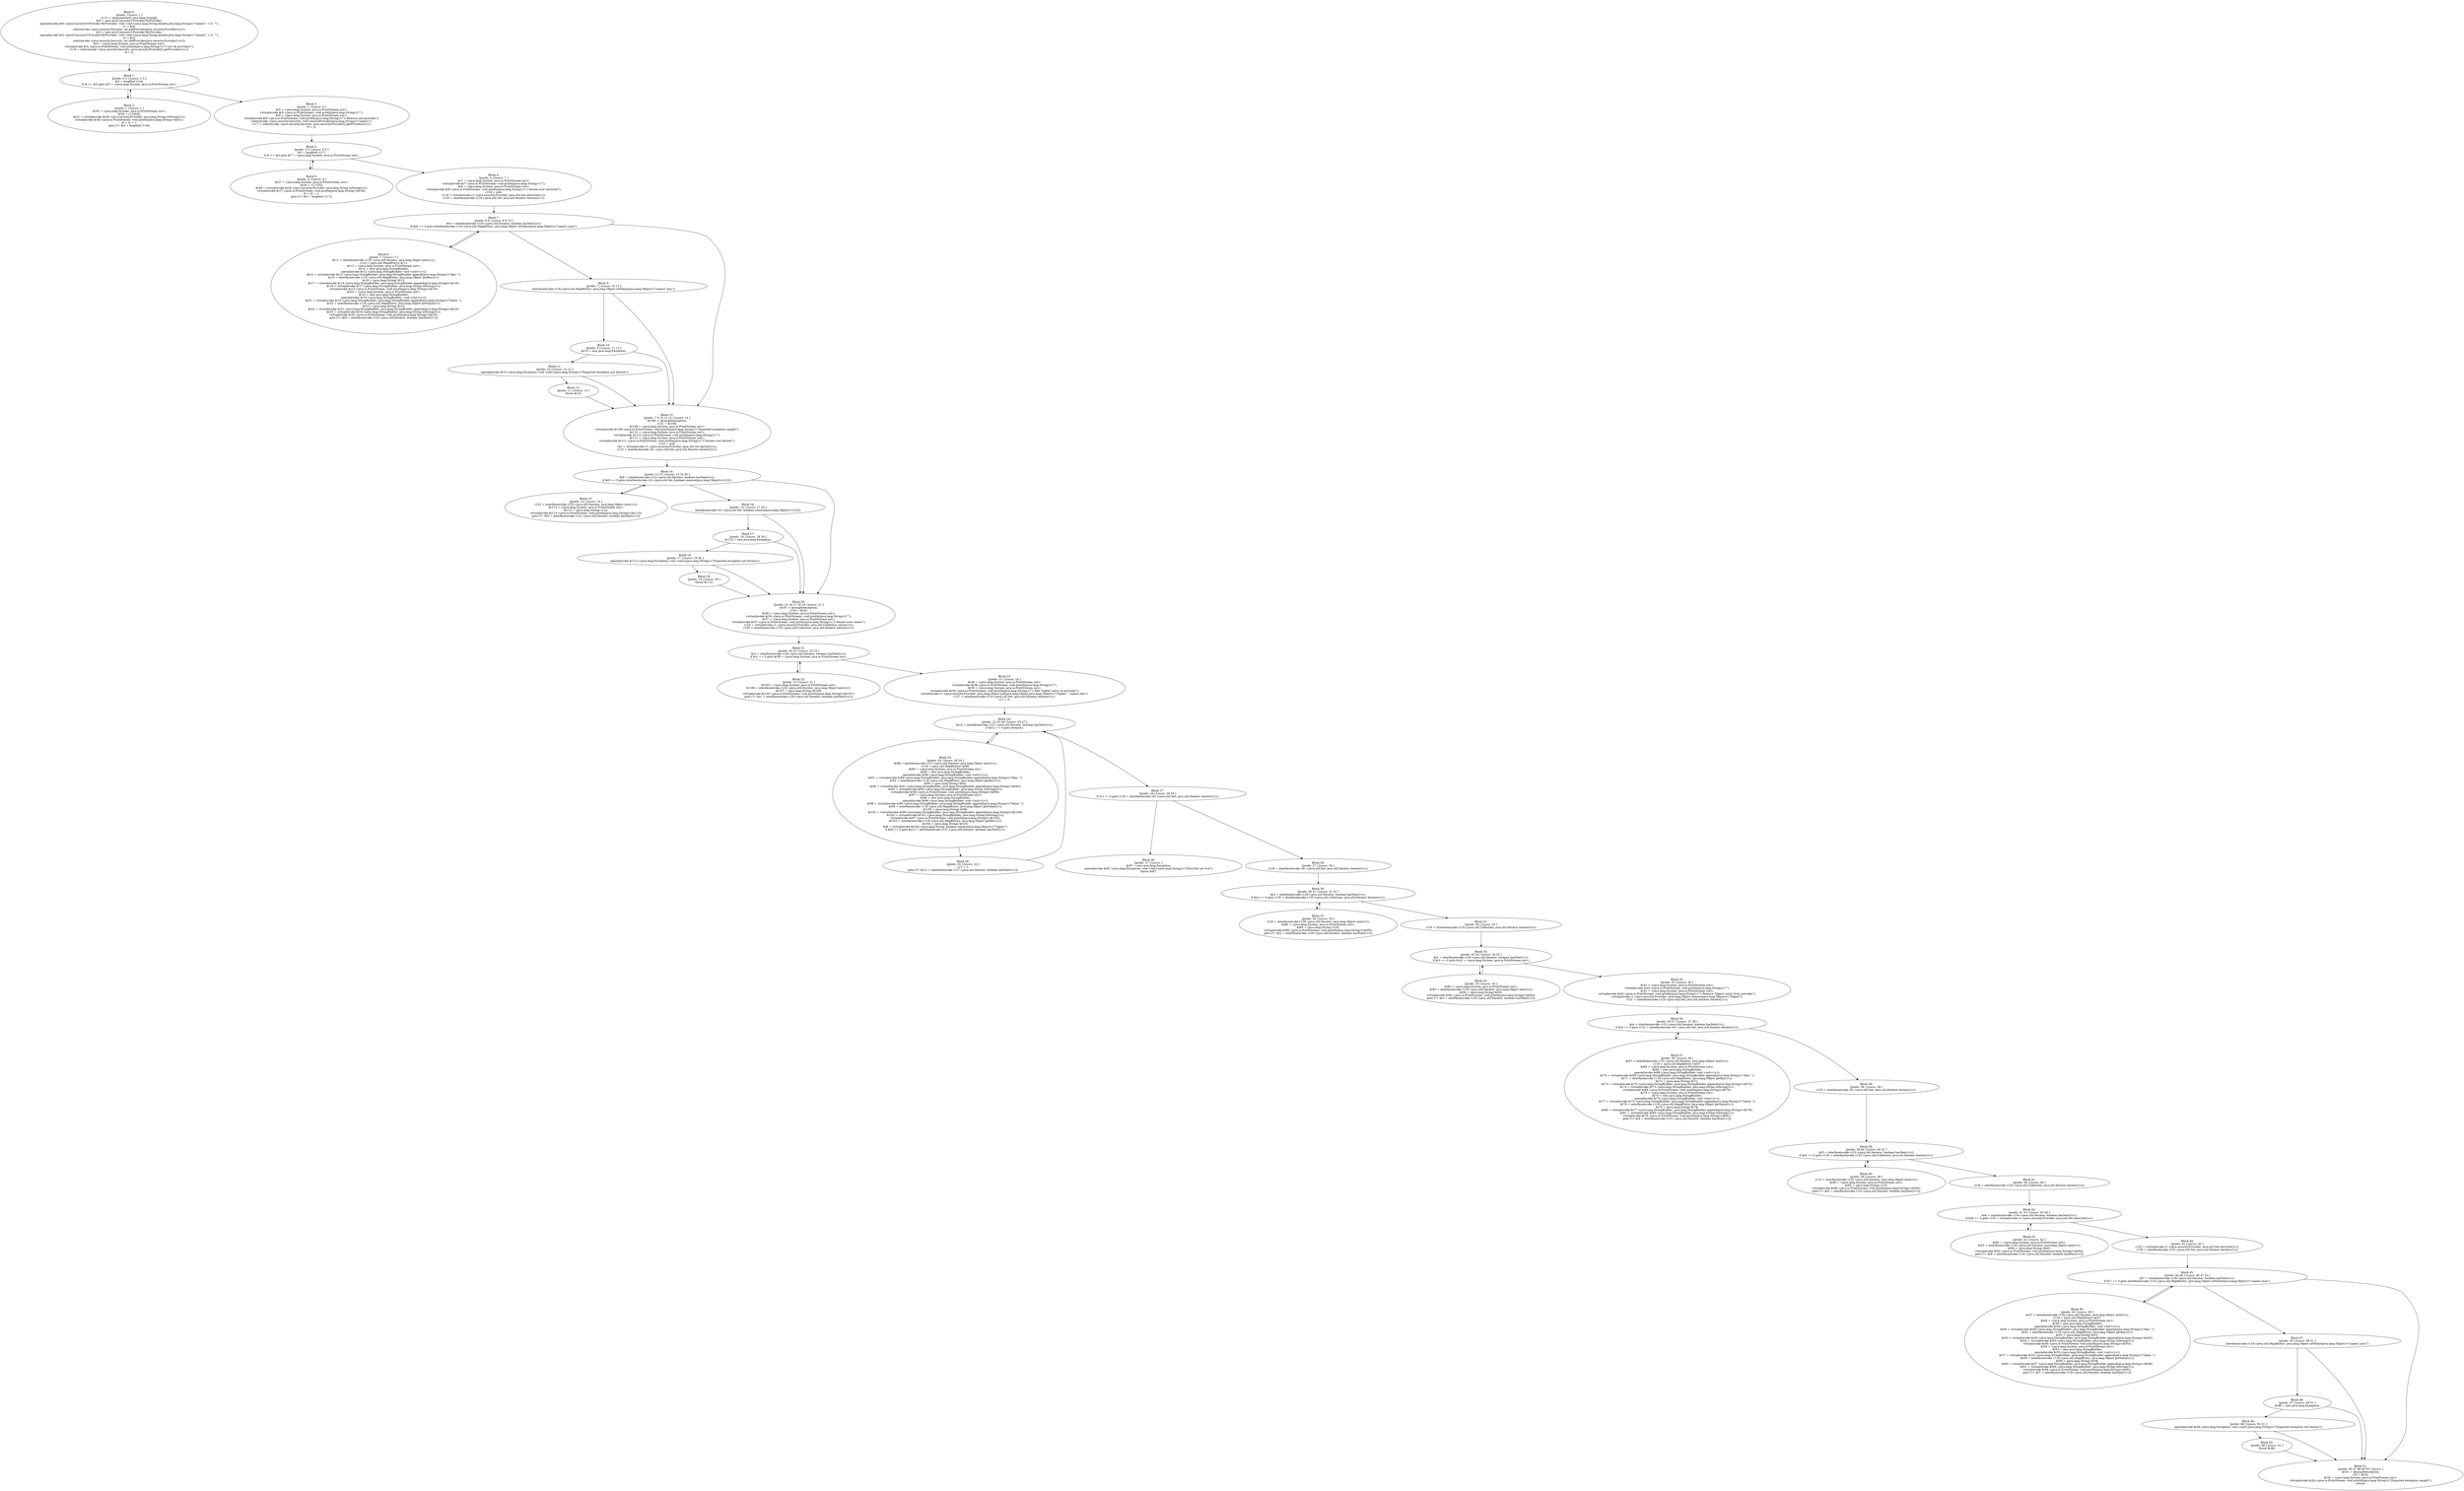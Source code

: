 digraph "unitGraph" {
    "Block 0:
[preds: ] [succs: 1 ]
r115 := @parameter0: java.lang.String[];
$r0 = new javaT.securityT.Provider.MyProvider;
specialinvoke $r0.<javaT.securityT.Provider.MyProvider: void <init>(java.lang.String,double,java.lang.String)>(\"name1\", 1.0, \"\");
r1 = $r0;
staticinvoke <java.security.Security: int addProvider(java.security.Provider)>(r1);
$r2 = new javaT.securityT.Provider.MyProvider;
specialinvoke $r2.<javaT.securityT.Provider.MyProvider: void <init>(java.lang.String,double,java.lang.String)>(\"name2\", 1.0, \"\");
r3 = $r2;
staticinvoke <java.security.Security: int addProvider(java.security.Provider)>(r3);
$r4 = <java.lang.System: java.io.PrintStream out>;
virtualinvoke $r4.<java.io.PrintStream: void println(java.lang.String)>(\"// List all providers\");
r116 = staticinvoke <java.security.Security: java.security.Provider[] getProviders()>();
i4 = 0;
"
    "Block 1:
[preds: 0 2 ] [succs: 2 3 ]
$i2 = lengthof r116;
if i4 >= $i2 goto $r5 = <java.lang.System: java.io.PrintStream out>;
"
    "Block 2:
[preds: 1 ] [succs: 1 ]
$r30 = <java.lang.System: java.io.PrintStream out>;
$r29 = r116[i4];
$r31 = virtualinvoke $r29.<java.security.Provider: java.lang.String toString()>();
virtualinvoke $r30.<java.io.PrintStream: void println(java.lang.String)>($r31);
i4 = i4 + 1;
goto [?= $i2 = lengthof r116];
"
    "Block 3:
[preds: 1 ] [succs: 4 ]
$r5 = <java.lang.System: java.io.PrintStream out>;
virtualinvoke $r5.<java.io.PrintStream: void println(java.lang.String)>(\"\");
$r6 = <java.lang.System: java.io.PrintStream out>;
virtualinvoke $r6.<java.io.PrintStream: void println(java.lang.String)>(\"// Remove one provider\");
staticinvoke <java.security.Security: void removeProvider(java.lang.String)>(\"name1\");
r117 = staticinvoke <java.security.Security: java.security.Provider[] getProviders()>();
i5 = 0;
"
    "Block 4:
[preds: 3 5 ] [succs: 5 6 ]
$i3 = lengthof r117;
if i5 >= $i3 goto $r7 = <java.lang.System: java.io.PrintStream out>;
"
    "Block 5:
[preds: 4 ] [succs: 4 ]
$r27 = <java.lang.System: java.io.PrintStream out>;
$r26 = r117[i5];
$r28 = virtualinvoke $r26.<java.security.Provider: java.lang.String toString()>();
virtualinvoke $r27.<java.io.PrintStream: void println(java.lang.String)>($r28);
i5 = i5 + 1;
goto [?= $i3 = lengthof r117];
"
    "Block 6:
[preds: 4 ] [succs: 7 ]
$r7 = <java.lang.System: java.io.PrintStream out>;
virtualinvoke $r7.<java.io.PrintStream: void println(java.lang.String)>(\"\");
$r8 = <java.lang.System: java.io.PrintStream out>;
virtualinvoke $r8.<java.io.PrintStream: void println(java.lang.String)>(\"// Iterate over entrySet\");
r118 = null;
r119 = virtualinvoke r1.<java.security.Provider: java.util.Set entrySet()>();
r120 = interfaceinvoke r119.<java.util.Set: java.util.Iterator iterator()>();
"
    "Block 7:
[preds: 6 8 ] [succs: 8 9 13 ]
$z0 = interfaceinvoke r120.<java.util.Iterator: boolean hasNext()>();
if $z0 == 0 goto interfaceinvoke r118.<java.util.Map$Entry: java.lang.Object setValue(java.lang.Object)>(\"name1.mac\");
"
    "Block 8:
[preds: 7 ] [succs: 7 ]
$r11 = interfaceinvoke r120.<java.util.Iterator: java.lang.Object next()>();
r118 = (java.util.Map$Entry) $r11;
$r13 = <java.lang.System: java.io.PrintStream out>;
$r12 = new java.lang.StringBuilder;
specialinvoke $r12.<java.lang.StringBuilder: void <init>()>();
$r14 = virtualinvoke $r12.<java.lang.StringBuilder: java.lang.StringBuilder append(java.lang.String)>(\"Key: \");
$r15 = interfaceinvoke r118.<java.util.Map$Entry: java.lang.Object getKey()>();
$r16 = (java.lang.String) $r15;
$r17 = virtualinvoke $r14.<java.lang.StringBuilder: java.lang.StringBuilder append(java.lang.String)>($r16);
$r18 = virtualinvoke $r17.<java.lang.StringBuilder: java.lang.String toString()>();
virtualinvoke $r13.<java.io.PrintStream: void println(java.lang.String)>($r18);
$r20 = <java.lang.System: java.io.PrintStream out>;
$r19 = new java.lang.StringBuilder;
specialinvoke $r19.<java.lang.StringBuilder: void <init>()>();
$r21 = virtualinvoke $r19.<java.lang.StringBuilder: java.lang.StringBuilder append(java.lang.String)>(\"Value: \");
$r22 = interfaceinvoke r118.<java.util.Map$Entry: java.lang.Object getValue()>();
$r23 = (java.lang.String) $r22;
$r24 = virtualinvoke $r21.<java.lang.StringBuilder: java.lang.StringBuilder append(java.lang.String)>($r23);
$r25 = virtualinvoke $r24.<java.lang.StringBuilder: java.lang.String toString()>();
virtualinvoke $r20.<java.io.PrintStream: void println(java.lang.String)>($r25);
goto [?= $z0 = interfaceinvoke r120.<java.util.Iterator: boolean hasNext()>()];
"
    "Block 9:
[preds: 7 ] [succs: 10 13 ]
interfaceinvoke r118.<java.util.Map$Entry: java.lang.Object setValue(java.lang.Object)>(\"name1.mac\");
"
    "Block 10:
[preds: 9 ] [succs: 11 13 ]
$r10 = new java.lang.Exception;
"
    "Block 11:
[preds: 10 ] [succs: 12 13 ]
specialinvoke $r10.<java.lang.Exception: void <init>(java.lang.String)>(\"Expected exception not thrown\");
"
    "Block 12:
[preds: 11 ] [succs: 13 ]
throw $r10;
"
    "Block 13:
[preds: 7 9 10 11 12 ] [succs: 14 ]
$r108 := @caughtexception;
r121 = $r108;
$r109 = <java.lang.System: java.io.PrintStream out>;
virtualinvoke $r109.<java.io.PrintStream: void println(java.lang.String)>(\"Expected exception caught\");
$r110 = <java.lang.System: java.io.PrintStream out>;
virtualinvoke $r110.<java.io.PrintStream: void println(java.lang.String)>(\"\");
$r111 = <java.lang.System: java.io.PrintStream out>;
virtualinvoke $r111.<java.io.PrintStream: void println(java.lang.String)>(\"// Iterate over keySet\");
r122 = null;
r41 = virtualinvoke r1.<java.security.Provider: java.util.Set keySet()>();
r123 = interfaceinvoke r41.<java.util.Set: java.util.Iterator iterator()>();
"
    "Block 14:
[preds: 13 15 ] [succs: 15 16 20 ]
$z9 = interfaceinvoke r123.<java.util.Iterator: boolean hasNext()>();
if $z9 == 0 goto interfaceinvoke r41.<java.util.Set: boolean remove(java.lang.Object)>(r122);
"
    "Block 15:
[preds: 14 ] [succs: 14 ]
r122 = interfaceinvoke r123.<java.util.Iterator: java.lang.Object next()>();
$r114 = <java.lang.System: java.io.PrintStream out>;
$r113 = (java.lang.String) r122;
virtualinvoke $r114.<java.io.PrintStream: void println(java.lang.String)>($r113);
goto [?= $z9 = interfaceinvoke r123.<java.util.Iterator: boolean hasNext()>()];
"
    "Block 16:
[preds: 14 ] [succs: 17 20 ]
interfaceinvoke r41.<java.util.Set: boolean remove(java.lang.Object)>(r122);
"
    "Block 17:
[preds: 16 ] [succs: 18 20 ]
$r112 = new java.lang.Exception;
"
    "Block 18:
[preds: 17 ] [succs: 19 20 ]
specialinvoke $r112.<java.lang.Exception: void <init>(java.lang.String)>(\"Expected exception not thrown\");
"
    "Block 19:
[preds: 18 ] [succs: 20 ]
throw $r112;
"
    "Block 20:
[preds: 14 16 17 18 19 ] [succs: 21 ]
$r35 := @caughtexception;
r124 = $r35;
$r36 = <java.lang.System: java.io.PrintStream out>;
virtualinvoke $r36.<java.io.PrintStream: void println(java.lang.String)>(\"\");
$r37 = <java.lang.System: java.io.PrintStream out>;
virtualinvoke $r37.<java.io.PrintStream: void println(java.lang.String)>(\"// Iterate over values\");
r125 = virtualinvoke r1.<java.security.Provider: java.util.Collection values()>();
r126 = interfaceinvoke r125.<java.util.Collection: java.util.Iterator iterator()>();
"
    "Block 21:
[preds: 20 22 ] [succs: 22 23 ]
$z1 = interfaceinvoke r126.<java.util.Iterator: boolean hasNext()>();
if $z1 == 0 goto $r38 = <java.lang.System: java.io.PrintStream out>;
"
    "Block 22:
[preds: 21 ] [succs: 21 ]
$r105 = <java.lang.System: java.io.PrintStream out>;
$r106 = interfaceinvoke r126.<java.util.Iterator: java.lang.Object next()>();
$r107 = (java.lang.String) $r106;
virtualinvoke $r105.<java.io.PrintStream: void println(java.lang.String)>($r107);
goto [?= $z1 = interfaceinvoke r126.<java.util.Iterator: boolean hasNext()>()];
"
    "Block 23:
[preds: 21 ] [succs: 24 ]
$r38 = <java.lang.System: java.io.PrintStream out>;
virtualinvoke $r38.<java.io.PrintStream: void println(java.lang.String)>(\"\");
$r39 = <java.lang.System: java.io.PrintStream out>;
virtualinvoke $r39.<java.io.PrintStream: void println(java.lang.String)>(\"// Add \'Cipher\' entry to provider\");
virtualinvoke r1.<java.security.Provider: java.lang.Object put(java.lang.Object,java.lang.Object)>(\"Cipher\", \"name1.des\");
r127 = interfaceinvoke r119.<java.util.Set: java.util.Iterator iterator()>();
z11 = 0;
"
    "Block 24:
[preds: 23 25 26 ] [succs: 25 27 ]
$z12 = interfaceinvoke r127.<java.util.Iterator: boolean hasNext()>();
if $z12 == 0 goto (branch);
"
    "Block 25:
[preds: 24 ] [succs: 26 24 ]
$r88 = interfaceinvoke r127.<java.util.Iterator: java.lang.Object next()>();
r118 = (java.util.Map$Entry) $r88;
$r90 = <java.lang.System: java.io.PrintStream out>;
$r89 = new java.lang.StringBuilder;
specialinvoke $r89.<java.lang.StringBuilder: void <init>()>();
$r91 = virtualinvoke $r89.<java.lang.StringBuilder: java.lang.StringBuilder append(java.lang.String)>(\"Key: \");
$r92 = interfaceinvoke r118.<java.util.Map$Entry: java.lang.Object getKey()>();
$r93 = (java.lang.String) $r92;
$r94 = virtualinvoke $r91.<java.lang.StringBuilder: java.lang.StringBuilder append(java.lang.String)>($r93);
$r95 = virtualinvoke $r94.<java.lang.StringBuilder: java.lang.String toString()>();
virtualinvoke $r90.<java.io.PrintStream: void println(java.lang.String)>($r95);
$r97 = <java.lang.System: java.io.PrintStream out>;
$r96 = new java.lang.StringBuilder;
specialinvoke $r96.<java.lang.StringBuilder: void <init>()>();
$r98 = virtualinvoke $r96.<java.lang.StringBuilder: java.lang.StringBuilder append(java.lang.String)>(\"Value: \");
$r99 = interfaceinvoke r118.<java.util.Map$Entry: java.lang.Object getValue()>();
$r100 = (java.lang.String) $r99;
$r101 = virtualinvoke $r98.<java.lang.StringBuilder: java.lang.StringBuilder append(java.lang.String)>($r100);
$r102 = virtualinvoke $r101.<java.lang.StringBuilder: java.lang.String toString()>();
virtualinvoke $r97.<java.io.PrintStream: void println(java.lang.String)>($r102);
$r103 = interfaceinvoke r118.<java.util.Map$Entry: java.lang.Object getKey()>();
$r104 = (java.lang.String) $r103;
$z8 = virtualinvoke $r104.<java.lang.String: boolean equals(java.lang.Object)>(\"Cipher\");
if $z8 == 0 goto $z12 = interfaceinvoke r127.<java.util.Iterator: boolean hasNext()>();
"
    "Block 26:
[preds: 25 ] [succs: 24 ]
z11 = 1;
goto [?= $z12 = interfaceinvoke r127.<java.util.Iterator: boolean hasNext()>()];
"
    "Block 27:
[preds: 24 ] [succs: 28 29 ]
if z11 != 0 goto r128 = interfaceinvoke r41.<java.util.Set: java.util.Iterator iterator()>();
"
    "Block 28:
[preds: 27 ] [succs: ]
$r87 = new java.lang.Exception;
specialinvoke $r87.<java.lang.Exception: void <init>(java.lang.String)>(\"EntrySet not live\");
throw $r87;
"
    "Block 29:
[preds: 27 ] [succs: 30 ]
r128 = interfaceinvoke r41.<java.util.Set: java.util.Iterator iterator()>();
"
    "Block 30:
[preds: 29 31 ] [succs: 31 32 ]
$z2 = interfaceinvoke r128.<java.util.Iterator: boolean hasNext()>();
if $z2 == 0 goto r130 = interfaceinvoke r125.<java.util.Collection: java.util.Iterator iterator()>();
"
    "Block 31:
[preds: 30 ] [succs: 30 ]
r129 = interfaceinvoke r128.<java.util.Iterator: java.lang.Object next()>();
$r86 = <java.lang.System: java.io.PrintStream out>;
$r85 = (java.lang.String) r129;
virtualinvoke $r86.<java.io.PrintStream: void println(java.lang.String)>($r85);
goto [?= $z2 = interfaceinvoke r128.<java.util.Iterator: boolean hasNext()>()];
"
    "Block 32:
[preds: 30 ] [succs: 33 ]
r130 = interfaceinvoke r125.<java.util.Collection: java.util.Iterator iterator()>();
"
    "Block 33:
[preds: 32 34 ] [succs: 34 35 ]
$z3 = interfaceinvoke r130.<java.util.Iterator: boolean hasNext()>();
if $z3 == 0 goto $r42 = <java.lang.System: java.io.PrintStream out>;
"
    "Block 34:
[preds: 33 ] [succs: 33 ]
$r82 = <java.lang.System: java.io.PrintStream out>;
$r83 = interfaceinvoke r130.<java.util.Iterator: java.lang.Object next()>();
$r84 = (java.lang.String) $r83;
virtualinvoke $r82.<java.io.PrintStream: void println(java.lang.String)>($r84);
goto [?= $z3 = interfaceinvoke r130.<java.util.Iterator: boolean hasNext()>()];
"
    "Block 35:
[preds: 33 ] [succs: 36 ]
$r42 = <java.lang.System: java.io.PrintStream out>;
virtualinvoke $r42.<java.io.PrintStream: void println(java.lang.String)>(\"\");
$r43 = <java.lang.System: java.io.PrintStream out>;
virtualinvoke $r43.<java.io.PrintStream: void println(java.lang.String)>(\"// Remove \'Digest\' entry from provider\");
virtualinvoke r1.<java.security.Provider: java.lang.Object remove(java.lang.Object)>(\"Digest\");
r131 = interfaceinvoke r119.<java.util.Set: java.util.Iterator iterator()>();
"
    "Block 36:
[preds: 35 37 ] [succs: 37 38 ]
$z4 = interfaceinvoke r131.<java.util.Iterator: boolean hasNext()>();
if $z4 == 0 goto r132 = interfaceinvoke r41.<java.util.Set: java.util.Iterator iterator()>();
"
    "Block 37:
[preds: 36 ] [succs: 36 ]
$r67 = interfaceinvoke r131.<java.util.Iterator: java.lang.Object next()>();
r118 = (java.util.Map$Entry) $r67;
$r69 = <java.lang.System: java.io.PrintStream out>;
$r68 = new java.lang.StringBuilder;
specialinvoke $r68.<java.lang.StringBuilder: void <init>()>();
$r70 = virtualinvoke $r68.<java.lang.StringBuilder: java.lang.StringBuilder append(java.lang.String)>(\"Key: \");
$r71 = interfaceinvoke r118.<java.util.Map$Entry: java.lang.Object getKey()>();
$r72 = (java.lang.String) $r71;
$r73 = virtualinvoke $r70.<java.lang.StringBuilder: java.lang.StringBuilder append(java.lang.String)>($r72);
$r74 = virtualinvoke $r73.<java.lang.StringBuilder: java.lang.String toString()>();
virtualinvoke $r69.<java.io.PrintStream: void println(java.lang.String)>($r74);
$r76 = <java.lang.System: java.io.PrintStream out>;
$r75 = new java.lang.StringBuilder;
specialinvoke $r75.<java.lang.StringBuilder: void <init>()>();
$r77 = virtualinvoke $r75.<java.lang.StringBuilder: java.lang.StringBuilder append(java.lang.String)>(\"Value: \");
$r78 = interfaceinvoke r118.<java.util.Map$Entry: java.lang.Object getValue()>();
$r79 = (java.lang.String) $r78;
$r80 = virtualinvoke $r77.<java.lang.StringBuilder: java.lang.StringBuilder append(java.lang.String)>($r79);
$r81 = virtualinvoke $r80.<java.lang.StringBuilder: java.lang.String toString()>();
virtualinvoke $r76.<java.io.PrintStream: void println(java.lang.String)>($r81);
goto [?= $z4 = interfaceinvoke r131.<java.util.Iterator: boolean hasNext()>()];
"
    "Block 38:
[preds: 36 ] [succs: 39 ]
r132 = interfaceinvoke r41.<java.util.Set: java.util.Iterator iterator()>();
"
    "Block 39:
[preds: 38 40 ] [succs: 40 41 ]
$z5 = interfaceinvoke r132.<java.util.Iterator: boolean hasNext()>();
if $z5 == 0 goto r134 = interfaceinvoke r125.<java.util.Collection: java.util.Iterator iterator()>();
"
    "Block 40:
[preds: 39 ] [succs: 39 ]
r133 = interfaceinvoke r132.<java.util.Iterator: java.lang.Object next()>();
$r66 = <java.lang.System: java.io.PrintStream out>;
$r65 = (java.lang.String) r133;
virtualinvoke $r66.<java.io.PrintStream: void println(java.lang.String)>($r65);
goto [?= $z5 = interfaceinvoke r132.<java.util.Iterator: boolean hasNext()>()];
"
    "Block 41:
[preds: 39 ] [succs: 42 ]
r134 = interfaceinvoke r125.<java.util.Collection: java.util.Iterator iterator()>();
"
    "Block 42:
[preds: 41 43 ] [succs: 43 44 ]
$z6 = interfaceinvoke r134.<java.util.Iterator: boolean hasNext()>();
if $z6 == 0 goto r135 = virtualinvoke r1.<java.security.Provider: java.util.Set entrySet()>();
"
    "Block 43:
[preds: 42 ] [succs: 42 ]
$r62 = <java.lang.System: java.io.PrintStream out>;
$r63 = interfaceinvoke r134.<java.util.Iterator: java.lang.Object next()>();
$r64 = (java.lang.String) $r63;
virtualinvoke $r62.<java.io.PrintStream: void println(java.lang.String)>($r64);
goto [?= $z6 = interfaceinvoke r134.<java.util.Iterator: boolean hasNext()>()];
"
    "Block 44:
[preds: 42 ] [succs: 45 ]
r135 = virtualinvoke r1.<java.security.Provider: java.util.Set entrySet()>();
r136 = interfaceinvoke r135.<java.util.Set: java.util.Iterator iterator()>();
"
    "Block 45:
[preds: 44 46 ] [succs: 46 47 51 ]
$z7 = interfaceinvoke r136.<java.util.Iterator: boolean hasNext()>();
if $z7 == 0 goto interfaceinvoke r118.<java.util.Map$Entry: java.lang.Object setValue(java.lang.Object)>(\"name1.mac\");
"
    "Block 46:
[preds: 45 ] [succs: 45 ]
$r47 = interfaceinvoke r136.<java.util.Iterator: java.lang.Object next()>();
r118 = (java.util.Map$Entry) $r47;
$r49 = <java.lang.System: java.io.PrintStream out>;
$r48 = new java.lang.StringBuilder;
specialinvoke $r48.<java.lang.StringBuilder: void <init>()>();
$r50 = virtualinvoke $r48.<java.lang.StringBuilder: java.lang.StringBuilder append(java.lang.String)>(\"Key: \");
$r51 = interfaceinvoke r118.<java.util.Map$Entry: java.lang.Object getKey()>();
$r52 = (java.lang.String) $r51;
$r53 = virtualinvoke $r50.<java.lang.StringBuilder: java.lang.StringBuilder append(java.lang.String)>($r52);
$r54 = virtualinvoke $r53.<java.lang.StringBuilder: java.lang.String toString()>();
virtualinvoke $r49.<java.io.PrintStream: void println(java.lang.String)>($r54);
$r56 = <java.lang.System: java.io.PrintStream out>;
$r55 = new java.lang.StringBuilder;
specialinvoke $r55.<java.lang.StringBuilder: void <init>()>();
$r57 = virtualinvoke $r55.<java.lang.StringBuilder: java.lang.StringBuilder append(java.lang.String)>(\"Value: \");
$r58 = interfaceinvoke r118.<java.util.Map$Entry: java.lang.Object getValue()>();
$r59 = (java.lang.String) $r58;
$r60 = virtualinvoke $r57.<java.lang.StringBuilder: java.lang.StringBuilder append(java.lang.String)>($r59);
$r61 = virtualinvoke $r60.<java.lang.StringBuilder: java.lang.String toString()>();
virtualinvoke $r56.<java.io.PrintStream: void println(java.lang.String)>($r61);
goto [?= $z7 = interfaceinvoke r136.<java.util.Iterator: boolean hasNext()>()];
"
    "Block 47:
[preds: 45 ] [succs: 48 51 ]
interfaceinvoke r118.<java.util.Map$Entry: java.lang.Object setValue(java.lang.Object)>(\"name1.mac\");
"
    "Block 48:
[preds: 47 ] [succs: 49 51 ]
$r46 = new java.lang.Exception;
"
    "Block 49:
[preds: 48 ] [succs: 50 51 ]
specialinvoke $r46.<java.lang.Exception: void <init>(java.lang.String)>(\"Expected exception not thrown\");
"
    "Block 50:
[preds: 49 ] [succs: 51 ]
throw $r46;
"
    "Block 51:
[preds: 45 47 48 49 50 ] [succs: ]
$r32 := @caughtexception;
r33 = $r32;
$r34 = <java.lang.System: java.io.PrintStream out>;
virtualinvoke $r34.<java.io.PrintStream: void println(java.lang.String)>(\"Expected exception caught\");
return;
"
    "Block 0:
[preds: ] [succs: 1 ]
r115 := @parameter0: java.lang.String[];
$r0 = new javaT.securityT.Provider.MyProvider;
specialinvoke $r0.<javaT.securityT.Provider.MyProvider: void <init>(java.lang.String,double,java.lang.String)>(\"name1\", 1.0, \"\");
r1 = $r0;
staticinvoke <java.security.Security: int addProvider(java.security.Provider)>(r1);
$r2 = new javaT.securityT.Provider.MyProvider;
specialinvoke $r2.<javaT.securityT.Provider.MyProvider: void <init>(java.lang.String,double,java.lang.String)>(\"name2\", 1.0, \"\");
r3 = $r2;
staticinvoke <java.security.Security: int addProvider(java.security.Provider)>(r3);
$r4 = <java.lang.System: java.io.PrintStream out>;
virtualinvoke $r4.<java.io.PrintStream: void println(java.lang.String)>(\"// List all providers\");
r116 = staticinvoke <java.security.Security: java.security.Provider[] getProviders()>();
i4 = 0;
"->"Block 1:
[preds: 0 2 ] [succs: 2 3 ]
$i2 = lengthof r116;
if i4 >= $i2 goto $r5 = <java.lang.System: java.io.PrintStream out>;
";
    "Block 1:
[preds: 0 2 ] [succs: 2 3 ]
$i2 = lengthof r116;
if i4 >= $i2 goto $r5 = <java.lang.System: java.io.PrintStream out>;
"->"Block 2:
[preds: 1 ] [succs: 1 ]
$r30 = <java.lang.System: java.io.PrintStream out>;
$r29 = r116[i4];
$r31 = virtualinvoke $r29.<java.security.Provider: java.lang.String toString()>();
virtualinvoke $r30.<java.io.PrintStream: void println(java.lang.String)>($r31);
i4 = i4 + 1;
goto [?= $i2 = lengthof r116];
";
    "Block 1:
[preds: 0 2 ] [succs: 2 3 ]
$i2 = lengthof r116;
if i4 >= $i2 goto $r5 = <java.lang.System: java.io.PrintStream out>;
"->"Block 3:
[preds: 1 ] [succs: 4 ]
$r5 = <java.lang.System: java.io.PrintStream out>;
virtualinvoke $r5.<java.io.PrintStream: void println(java.lang.String)>(\"\");
$r6 = <java.lang.System: java.io.PrintStream out>;
virtualinvoke $r6.<java.io.PrintStream: void println(java.lang.String)>(\"// Remove one provider\");
staticinvoke <java.security.Security: void removeProvider(java.lang.String)>(\"name1\");
r117 = staticinvoke <java.security.Security: java.security.Provider[] getProviders()>();
i5 = 0;
";
    "Block 2:
[preds: 1 ] [succs: 1 ]
$r30 = <java.lang.System: java.io.PrintStream out>;
$r29 = r116[i4];
$r31 = virtualinvoke $r29.<java.security.Provider: java.lang.String toString()>();
virtualinvoke $r30.<java.io.PrintStream: void println(java.lang.String)>($r31);
i4 = i4 + 1;
goto [?= $i2 = lengthof r116];
"->"Block 1:
[preds: 0 2 ] [succs: 2 3 ]
$i2 = lengthof r116;
if i4 >= $i2 goto $r5 = <java.lang.System: java.io.PrintStream out>;
";
    "Block 3:
[preds: 1 ] [succs: 4 ]
$r5 = <java.lang.System: java.io.PrintStream out>;
virtualinvoke $r5.<java.io.PrintStream: void println(java.lang.String)>(\"\");
$r6 = <java.lang.System: java.io.PrintStream out>;
virtualinvoke $r6.<java.io.PrintStream: void println(java.lang.String)>(\"// Remove one provider\");
staticinvoke <java.security.Security: void removeProvider(java.lang.String)>(\"name1\");
r117 = staticinvoke <java.security.Security: java.security.Provider[] getProviders()>();
i5 = 0;
"->"Block 4:
[preds: 3 5 ] [succs: 5 6 ]
$i3 = lengthof r117;
if i5 >= $i3 goto $r7 = <java.lang.System: java.io.PrintStream out>;
";
    "Block 4:
[preds: 3 5 ] [succs: 5 6 ]
$i3 = lengthof r117;
if i5 >= $i3 goto $r7 = <java.lang.System: java.io.PrintStream out>;
"->"Block 5:
[preds: 4 ] [succs: 4 ]
$r27 = <java.lang.System: java.io.PrintStream out>;
$r26 = r117[i5];
$r28 = virtualinvoke $r26.<java.security.Provider: java.lang.String toString()>();
virtualinvoke $r27.<java.io.PrintStream: void println(java.lang.String)>($r28);
i5 = i5 + 1;
goto [?= $i3 = lengthof r117];
";
    "Block 4:
[preds: 3 5 ] [succs: 5 6 ]
$i3 = lengthof r117;
if i5 >= $i3 goto $r7 = <java.lang.System: java.io.PrintStream out>;
"->"Block 6:
[preds: 4 ] [succs: 7 ]
$r7 = <java.lang.System: java.io.PrintStream out>;
virtualinvoke $r7.<java.io.PrintStream: void println(java.lang.String)>(\"\");
$r8 = <java.lang.System: java.io.PrintStream out>;
virtualinvoke $r8.<java.io.PrintStream: void println(java.lang.String)>(\"// Iterate over entrySet\");
r118 = null;
r119 = virtualinvoke r1.<java.security.Provider: java.util.Set entrySet()>();
r120 = interfaceinvoke r119.<java.util.Set: java.util.Iterator iterator()>();
";
    "Block 5:
[preds: 4 ] [succs: 4 ]
$r27 = <java.lang.System: java.io.PrintStream out>;
$r26 = r117[i5];
$r28 = virtualinvoke $r26.<java.security.Provider: java.lang.String toString()>();
virtualinvoke $r27.<java.io.PrintStream: void println(java.lang.String)>($r28);
i5 = i5 + 1;
goto [?= $i3 = lengthof r117];
"->"Block 4:
[preds: 3 5 ] [succs: 5 6 ]
$i3 = lengthof r117;
if i5 >= $i3 goto $r7 = <java.lang.System: java.io.PrintStream out>;
";
    "Block 6:
[preds: 4 ] [succs: 7 ]
$r7 = <java.lang.System: java.io.PrintStream out>;
virtualinvoke $r7.<java.io.PrintStream: void println(java.lang.String)>(\"\");
$r8 = <java.lang.System: java.io.PrintStream out>;
virtualinvoke $r8.<java.io.PrintStream: void println(java.lang.String)>(\"// Iterate over entrySet\");
r118 = null;
r119 = virtualinvoke r1.<java.security.Provider: java.util.Set entrySet()>();
r120 = interfaceinvoke r119.<java.util.Set: java.util.Iterator iterator()>();
"->"Block 7:
[preds: 6 8 ] [succs: 8 9 13 ]
$z0 = interfaceinvoke r120.<java.util.Iterator: boolean hasNext()>();
if $z0 == 0 goto interfaceinvoke r118.<java.util.Map$Entry: java.lang.Object setValue(java.lang.Object)>(\"name1.mac\");
";
    "Block 7:
[preds: 6 8 ] [succs: 8 9 13 ]
$z0 = interfaceinvoke r120.<java.util.Iterator: boolean hasNext()>();
if $z0 == 0 goto interfaceinvoke r118.<java.util.Map$Entry: java.lang.Object setValue(java.lang.Object)>(\"name1.mac\");
"->"Block 8:
[preds: 7 ] [succs: 7 ]
$r11 = interfaceinvoke r120.<java.util.Iterator: java.lang.Object next()>();
r118 = (java.util.Map$Entry) $r11;
$r13 = <java.lang.System: java.io.PrintStream out>;
$r12 = new java.lang.StringBuilder;
specialinvoke $r12.<java.lang.StringBuilder: void <init>()>();
$r14 = virtualinvoke $r12.<java.lang.StringBuilder: java.lang.StringBuilder append(java.lang.String)>(\"Key: \");
$r15 = interfaceinvoke r118.<java.util.Map$Entry: java.lang.Object getKey()>();
$r16 = (java.lang.String) $r15;
$r17 = virtualinvoke $r14.<java.lang.StringBuilder: java.lang.StringBuilder append(java.lang.String)>($r16);
$r18 = virtualinvoke $r17.<java.lang.StringBuilder: java.lang.String toString()>();
virtualinvoke $r13.<java.io.PrintStream: void println(java.lang.String)>($r18);
$r20 = <java.lang.System: java.io.PrintStream out>;
$r19 = new java.lang.StringBuilder;
specialinvoke $r19.<java.lang.StringBuilder: void <init>()>();
$r21 = virtualinvoke $r19.<java.lang.StringBuilder: java.lang.StringBuilder append(java.lang.String)>(\"Value: \");
$r22 = interfaceinvoke r118.<java.util.Map$Entry: java.lang.Object getValue()>();
$r23 = (java.lang.String) $r22;
$r24 = virtualinvoke $r21.<java.lang.StringBuilder: java.lang.StringBuilder append(java.lang.String)>($r23);
$r25 = virtualinvoke $r24.<java.lang.StringBuilder: java.lang.String toString()>();
virtualinvoke $r20.<java.io.PrintStream: void println(java.lang.String)>($r25);
goto [?= $z0 = interfaceinvoke r120.<java.util.Iterator: boolean hasNext()>()];
";
    "Block 7:
[preds: 6 8 ] [succs: 8 9 13 ]
$z0 = interfaceinvoke r120.<java.util.Iterator: boolean hasNext()>();
if $z0 == 0 goto interfaceinvoke r118.<java.util.Map$Entry: java.lang.Object setValue(java.lang.Object)>(\"name1.mac\");
"->"Block 9:
[preds: 7 ] [succs: 10 13 ]
interfaceinvoke r118.<java.util.Map$Entry: java.lang.Object setValue(java.lang.Object)>(\"name1.mac\");
";
    "Block 7:
[preds: 6 8 ] [succs: 8 9 13 ]
$z0 = interfaceinvoke r120.<java.util.Iterator: boolean hasNext()>();
if $z0 == 0 goto interfaceinvoke r118.<java.util.Map$Entry: java.lang.Object setValue(java.lang.Object)>(\"name1.mac\");
"->"Block 13:
[preds: 7 9 10 11 12 ] [succs: 14 ]
$r108 := @caughtexception;
r121 = $r108;
$r109 = <java.lang.System: java.io.PrintStream out>;
virtualinvoke $r109.<java.io.PrintStream: void println(java.lang.String)>(\"Expected exception caught\");
$r110 = <java.lang.System: java.io.PrintStream out>;
virtualinvoke $r110.<java.io.PrintStream: void println(java.lang.String)>(\"\");
$r111 = <java.lang.System: java.io.PrintStream out>;
virtualinvoke $r111.<java.io.PrintStream: void println(java.lang.String)>(\"// Iterate over keySet\");
r122 = null;
r41 = virtualinvoke r1.<java.security.Provider: java.util.Set keySet()>();
r123 = interfaceinvoke r41.<java.util.Set: java.util.Iterator iterator()>();
";
    "Block 8:
[preds: 7 ] [succs: 7 ]
$r11 = interfaceinvoke r120.<java.util.Iterator: java.lang.Object next()>();
r118 = (java.util.Map$Entry) $r11;
$r13 = <java.lang.System: java.io.PrintStream out>;
$r12 = new java.lang.StringBuilder;
specialinvoke $r12.<java.lang.StringBuilder: void <init>()>();
$r14 = virtualinvoke $r12.<java.lang.StringBuilder: java.lang.StringBuilder append(java.lang.String)>(\"Key: \");
$r15 = interfaceinvoke r118.<java.util.Map$Entry: java.lang.Object getKey()>();
$r16 = (java.lang.String) $r15;
$r17 = virtualinvoke $r14.<java.lang.StringBuilder: java.lang.StringBuilder append(java.lang.String)>($r16);
$r18 = virtualinvoke $r17.<java.lang.StringBuilder: java.lang.String toString()>();
virtualinvoke $r13.<java.io.PrintStream: void println(java.lang.String)>($r18);
$r20 = <java.lang.System: java.io.PrintStream out>;
$r19 = new java.lang.StringBuilder;
specialinvoke $r19.<java.lang.StringBuilder: void <init>()>();
$r21 = virtualinvoke $r19.<java.lang.StringBuilder: java.lang.StringBuilder append(java.lang.String)>(\"Value: \");
$r22 = interfaceinvoke r118.<java.util.Map$Entry: java.lang.Object getValue()>();
$r23 = (java.lang.String) $r22;
$r24 = virtualinvoke $r21.<java.lang.StringBuilder: java.lang.StringBuilder append(java.lang.String)>($r23);
$r25 = virtualinvoke $r24.<java.lang.StringBuilder: java.lang.String toString()>();
virtualinvoke $r20.<java.io.PrintStream: void println(java.lang.String)>($r25);
goto [?= $z0 = interfaceinvoke r120.<java.util.Iterator: boolean hasNext()>()];
"->"Block 7:
[preds: 6 8 ] [succs: 8 9 13 ]
$z0 = interfaceinvoke r120.<java.util.Iterator: boolean hasNext()>();
if $z0 == 0 goto interfaceinvoke r118.<java.util.Map$Entry: java.lang.Object setValue(java.lang.Object)>(\"name1.mac\");
";
    "Block 9:
[preds: 7 ] [succs: 10 13 ]
interfaceinvoke r118.<java.util.Map$Entry: java.lang.Object setValue(java.lang.Object)>(\"name1.mac\");
"->"Block 10:
[preds: 9 ] [succs: 11 13 ]
$r10 = new java.lang.Exception;
";
    "Block 9:
[preds: 7 ] [succs: 10 13 ]
interfaceinvoke r118.<java.util.Map$Entry: java.lang.Object setValue(java.lang.Object)>(\"name1.mac\");
"->"Block 13:
[preds: 7 9 10 11 12 ] [succs: 14 ]
$r108 := @caughtexception;
r121 = $r108;
$r109 = <java.lang.System: java.io.PrintStream out>;
virtualinvoke $r109.<java.io.PrintStream: void println(java.lang.String)>(\"Expected exception caught\");
$r110 = <java.lang.System: java.io.PrintStream out>;
virtualinvoke $r110.<java.io.PrintStream: void println(java.lang.String)>(\"\");
$r111 = <java.lang.System: java.io.PrintStream out>;
virtualinvoke $r111.<java.io.PrintStream: void println(java.lang.String)>(\"// Iterate over keySet\");
r122 = null;
r41 = virtualinvoke r1.<java.security.Provider: java.util.Set keySet()>();
r123 = interfaceinvoke r41.<java.util.Set: java.util.Iterator iterator()>();
";
    "Block 10:
[preds: 9 ] [succs: 11 13 ]
$r10 = new java.lang.Exception;
"->"Block 11:
[preds: 10 ] [succs: 12 13 ]
specialinvoke $r10.<java.lang.Exception: void <init>(java.lang.String)>(\"Expected exception not thrown\");
";
    "Block 10:
[preds: 9 ] [succs: 11 13 ]
$r10 = new java.lang.Exception;
"->"Block 13:
[preds: 7 9 10 11 12 ] [succs: 14 ]
$r108 := @caughtexception;
r121 = $r108;
$r109 = <java.lang.System: java.io.PrintStream out>;
virtualinvoke $r109.<java.io.PrintStream: void println(java.lang.String)>(\"Expected exception caught\");
$r110 = <java.lang.System: java.io.PrintStream out>;
virtualinvoke $r110.<java.io.PrintStream: void println(java.lang.String)>(\"\");
$r111 = <java.lang.System: java.io.PrintStream out>;
virtualinvoke $r111.<java.io.PrintStream: void println(java.lang.String)>(\"// Iterate over keySet\");
r122 = null;
r41 = virtualinvoke r1.<java.security.Provider: java.util.Set keySet()>();
r123 = interfaceinvoke r41.<java.util.Set: java.util.Iterator iterator()>();
";
    "Block 11:
[preds: 10 ] [succs: 12 13 ]
specialinvoke $r10.<java.lang.Exception: void <init>(java.lang.String)>(\"Expected exception not thrown\");
"->"Block 12:
[preds: 11 ] [succs: 13 ]
throw $r10;
";
    "Block 11:
[preds: 10 ] [succs: 12 13 ]
specialinvoke $r10.<java.lang.Exception: void <init>(java.lang.String)>(\"Expected exception not thrown\");
"->"Block 13:
[preds: 7 9 10 11 12 ] [succs: 14 ]
$r108 := @caughtexception;
r121 = $r108;
$r109 = <java.lang.System: java.io.PrintStream out>;
virtualinvoke $r109.<java.io.PrintStream: void println(java.lang.String)>(\"Expected exception caught\");
$r110 = <java.lang.System: java.io.PrintStream out>;
virtualinvoke $r110.<java.io.PrintStream: void println(java.lang.String)>(\"\");
$r111 = <java.lang.System: java.io.PrintStream out>;
virtualinvoke $r111.<java.io.PrintStream: void println(java.lang.String)>(\"// Iterate over keySet\");
r122 = null;
r41 = virtualinvoke r1.<java.security.Provider: java.util.Set keySet()>();
r123 = interfaceinvoke r41.<java.util.Set: java.util.Iterator iterator()>();
";
    "Block 12:
[preds: 11 ] [succs: 13 ]
throw $r10;
"->"Block 13:
[preds: 7 9 10 11 12 ] [succs: 14 ]
$r108 := @caughtexception;
r121 = $r108;
$r109 = <java.lang.System: java.io.PrintStream out>;
virtualinvoke $r109.<java.io.PrintStream: void println(java.lang.String)>(\"Expected exception caught\");
$r110 = <java.lang.System: java.io.PrintStream out>;
virtualinvoke $r110.<java.io.PrintStream: void println(java.lang.String)>(\"\");
$r111 = <java.lang.System: java.io.PrintStream out>;
virtualinvoke $r111.<java.io.PrintStream: void println(java.lang.String)>(\"// Iterate over keySet\");
r122 = null;
r41 = virtualinvoke r1.<java.security.Provider: java.util.Set keySet()>();
r123 = interfaceinvoke r41.<java.util.Set: java.util.Iterator iterator()>();
";
    "Block 13:
[preds: 7 9 10 11 12 ] [succs: 14 ]
$r108 := @caughtexception;
r121 = $r108;
$r109 = <java.lang.System: java.io.PrintStream out>;
virtualinvoke $r109.<java.io.PrintStream: void println(java.lang.String)>(\"Expected exception caught\");
$r110 = <java.lang.System: java.io.PrintStream out>;
virtualinvoke $r110.<java.io.PrintStream: void println(java.lang.String)>(\"\");
$r111 = <java.lang.System: java.io.PrintStream out>;
virtualinvoke $r111.<java.io.PrintStream: void println(java.lang.String)>(\"// Iterate over keySet\");
r122 = null;
r41 = virtualinvoke r1.<java.security.Provider: java.util.Set keySet()>();
r123 = interfaceinvoke r41.<java.util.Set: java.util.Iterator iterator()>();
"->"Block 14:
[preds: 13 15 ] [succs: 15 16 20 ]
$z9 = interfaceinvoke r123.<java.util.Iterator: boolean hasNext()>();
if $z9 == 0 goto interfaceinvoke r41.<java.util.Set: boolean remove(java.lang.Object)>(r122);
";
    "Block 14:
[preds: 13 15 ] [succs: 15 16 20 ]
$z9 = interfaceinvoke r123.<java.util.Iterator: boolean hasNext()>();
if $z9 == 0 goto interfaceinvoke r41.<java.util.Set: boolean remove(java.lang.Object)>(r122);
"->"Block 15:
[preds: 14 ] [succs: 14 ]
r122 = interfaceinvoke r123.<java.util.Iterator: java.lang.Object next()>();
$r114 = <java.lang.System: java.io.PrintStream out>;
$r113 = (java.lang.String) r122;
virtualinvoke $r114.<java.io.PrintStream: void println(java.lang.String)>($r113);
goto [?= $z9 = interfaceinvoke r123.<java.util.Iterator: boolean hasNext()>()];
";
    "Block 14:
[preds: 13 15 ] [succs: 15 16 20 ]
$z9 = interfaceinvoke r123.<java.util.Iterator: boolean hasNext()>();
if $z9 == 0 goto interfaceinvoke r41.<java.util.Set: boolean remove(java.lang.Object)>(r122);
"->"Block 16:
[preds: 14 ] [succs: 17 20 ]
interfaceinvoke r41.<java.util.Set: boolean remove(java.lang.Object)>(r122);
";
    "Block 14:
[preds: 13 15 ] [succs: 15 16 20 ]
$z9 = interfaceinvoke r123.<java.util.Iterator: boolean hasNext()>();
if $z9 == 0 goto interfaceinvoke r41.<java.util.Set: boolean remove(java.lang.Object)>(r122);
"->"Block 20:
[preds: 14 16 17 18 19 ] [succs: 21 ]
$r35 := @caughtexception;
r124 = $r35;
$r36 = <java.lang.System: java.io.PrintStream out>;
virtualinvoke $r36.<java.io.PrintStream: void println(java.lang.String)>(\"\");
$r37 = <java.lang.System: java.io.PrintStream out>;
virtualinvoke $r37.<java.io.PrintStream: void println(java.lang.String)>(\"// Iterate over values\");
r125 = virtualinvoke r1.<java.security.Provider: java.util.Collection values()>();
r126 = interfaceinvoke r125.<java.util.Collection: java.util.Iterator iterator()>();
";
    "Block 15:
[preds: 14 ] [succs: 14 ]
r122 = interfaceinvoke r123.<java.util.Iterator: java.lang.Object next()>();
$r114 = <java.lang.System: java.io.PrintStream out>;
$r113 = (java.lang.String) r122;
virtualinvoke $r114.<java.io.PrintStream: void println(java.lang.String)>($r113);
goto [?= $z9 = interfaceinvoke r123.<java.util.Iterator: boolean hasNext()>()];
"->"Block 14:
[preds: 13 15 ] [succs: 15 16 20 ]
$z9 = interfaceinvoke r123.<java.util.Iterator: boolean hasNext()>();
if $z9 == 0 goto interfaceinvoke r41.<java.util.Set: boolean remove(java.lang.Object)>(r122);
";
    "Block 16:
[preds: 14 ] [succs: 17 20 ]
interfaceinvoke r41.<java.util.Set: boolean remove(java.lang.Object)>(r122);
"->"Block 17:
[preds: 16 ] [succs: 18 20 ]
$r112 = new java.lang.Exception;
";
    "Block 16:
[preds: 14 ] [succs: 17 20 ]
interfaceinvoke r41.<java.util.Set: boolean remove(java.lang.Object)>(r122);
"->"Block 20:
[preds: 14 16 17 18 19 ] [succs: 21 ]
$r35 := @caughtexception;
r124 = $r35;
$r36 = <java.lang.System: java.io.PrintStream out>;
virtualinvoke $r36.<java.io.PrintStream: void println(java.lang.String)>(\"\");
$r37 = <java.lang.System: java.io.PrintStream out>;
virtualinvoke $r37.<java.io.PrintStream: void println(java.lang.String)>(\"// Iterate over values\");
r125 = virtualinvoke r1.<java.security.Provider: java.util.Collection values()>();
r126 = interfaceinvoke r125.<java.util.Collection: java.util.Iterator iterator()>();
";
    "Block 17:
[preds: 16 ] [succs: 18 20 ]
$r112 = new java.lang.Exception;
"->"Block 18:
[preds: 17 ] [succs: 19 20 ]
specialinvoke $r112.<java.lang.Exception: void <init>(java.lang.String)>(\"Expected exception not thrown\");
";
    "Block 17:
[preds: 16 ] [succs: 18 20 ]
$r112 = new java.lang.Exception;
"->"Block 20:
[preds: 14 16 17 18 19 ] [succs: 21 ]
$r35 := @caughtexception;
r124 = $r35;
$r36 = <java.lang.System: java.io.PrintStream out>;
virtualinvoke $r36.<java.io.PrintStream: void println(java.lang.String)>(\"\");
$r37 = <java.lang.System: java.io.PrintStream out>;
virtualinvoke $r37.<java.io.PrintStream: void println(java.lang.String)>(\"// Iterate over values\");
r125 = virtualinvoke r1.<java.security.Provider: java.util.Collection values()>();
r126 = interfaceinvoke r125.<java.util.Collection: java.util.Iterator iterator()>();
";
    "Block 18:
[preds: 17 ] [succs: 19 20 ]
specialinvoke $r112.<java.lang.Exception: void <init>(java.lang.String)>(\"Expected exception not thrown\");
"->"Block 19:
[preds: 18 ] [succs: 20 ]
throw $r112;
";
    "Block 18:
[preds: 17 ] [succs: 19 20 ]
specialinvoke $r112.<java.lang.Exception: void <init>(java.lang.String)>(\"Expected exception not thrown\");
"->"Block 20:
[preds: 14 16 17 18 19 ] [succs: 21 ]
$r35 := @caughtexception;
r124 = $r35;
$r36 = <java.lang.System: java.io.PrintStream out>;
virtualinvoke $r36.<java.io.PrintStream: void println(java.lang.String)>(\"\");
$r37 = <java.lang.System: java.io.PrintStream out>;
virtualinvoke $r37.<java.io.PrintStream: void println(java.lang.String)>(\"// Iterate over values\");
r125 = virtualinvoke r1.<java.security.Provider: java.util.Collection values()>();
r126 = interfaceinvoke r125.<java.util.Collection: java.util.Iterator iterator()>();
";
    "Block 19:
[preds: 18 ] [succs: 20 ]
throw $r112;
"->"Block 20:
[preds: 14 16 17 18 19 ] [succs: 21 ]
$r35 := @caughtexception;
r124 = $r35;
$r36 = <java.lang.System: java.io.PrintStream out>;
virtualinvoke $r36.<java.io.PrintStream: void println(java.lang.String)>(\"\");
$r37 = <java.lang.System: java.io.PrintStream out>;
virtualinvoke $r37.<java.io.PrintStream: void println(java.lang.String)>(\"// Iterate over values\");
r125 = virtualinvoke r1.<java.security.Provider: java.util.Collection values()>();
r126 = interfaceinvoke r125.<java.util.Collection: java.util.Iterator iterator()>();
";
    "Block 20:
[preds: 14 16 17 18 19 ] [succs: 21 ]
$r35 := @caughtexception;
r124 = $r35;
$r36 = <java.lang.System: java.io.PrintStream out>;
virtualinvoke $r36.<java.io.PrintStream: void println(java.lang.String)>(\"\");
$r37 = <java.lang.System: java.io.PrintStream out>;
virtualinvoke $r37.<java.io.PrintStream: void println(java.lang.String)>(\"// Iterate over values\");
r125 = virtualinvoke r1.<java.security.Provider: java.util.Collection values()>();
r126 = interfaceinvoke r125.<java.util.Collection: java.util.Iterator iterator()>();
"->"Block 21:
[preds: 20 22 ] [succs: 22 23 ]
$z1 = interfaceinvoke r126.<java.util.Iterator: boolean hasNext()>();
if $z1 == 0 goto $r38 = <java.lang.System: java.io.PrintStream out>;
";
    "Block 21:
[preds: 20 22 ] [succs: 22 23 ]
$z1 = interfaceinvoke r126.<java.util.Iterator: boolean hasNext()>();
if $z1 == 0 goto $r38 = <java.lang.System: java.io.PrintStream out>;
"->"Block 22:
[preds: 21 ] [succs: 21 ]
$r105 = <java.lang.System: java.io.PrintStream out>;
$r106 = interfaceinvoke r126.<java.util.Iterator: java.lang.Object next()>();
$r107 = (java.lang.String) $r106;
virtualinvoke $r105.<java.io.PrintStream: void println(java.lang.String)>($r107);
goto [?= $z1 = interfaceinvoke r126.<java.util.Iterator: boolean hasNext()>()];
";
    "Block 21:
[preds: 20 22 ] [succs: 22 23 ]
$z1 = interfaceinvoke r126.<java.util.Iterator: boolean hasNext()>();
if $z1 == 0 goto $r38 = <java.lang.System: java.io.PrintStream out>;
"->"Block 23:
[preds: 21 ] [succs: 24 ]
$r38 = <java.lang.System: java.io.PrintStream out>;
virtualinvoke $r38.<java.io.PrintStream: void println(java.lang.String)>(\"\");
$r39 = <java.lang.System: java.io.PrintStream out>;
virtualinvoke $r39.<java.io.PrintStream: void println(java.lang.String)>(\"// Add \'Cipher\' entry to provider\");
virtualinvoke r1.<java.security.Provider: java.lang.Object put(java.lang.Object,java.lang.Object)>(\"Cipher\", \"name1.des\");
r127 = interfaceinvoke r119.<java.util.Set: java.util.Iterator iterator()>();
z11 = 0;
";
    "Block 22:
[preds: 21 ] [succs: 21 ]
$r105 = <java.lang.System: java.io.PrintStream out>;
$r106 = interfaceinvoke r126.<java.util.Iterator: java.lang.Object next()>();
$r107 = (java.lang.String) $r106;
virtualinvoke $r105.<java.io.PrintStream: void println(java.lang.String)>($r107);
goto [?= $z1 = interfaceinvoke r126.<java.util.Iterator: boolean hasNext()>()];
"->"Block 21:
[preds: 20 22 ] [succs: 22 23 ]
$z1 = interfaceinvoke r126.<java.util.Iterator: boolean hasNext()>();
if $z1 == 0 goto $r38 = <java.lang.System: java.io.PrintStream out>;
";
    "Block 23:
[preds: 21 ] [succs: 24 ]
$r38 = <java.lang.System: java.io.PrintStream out>;
virtualinvoke $r38.<java.io.PrintStream: void println(java.lang.String)>(\"\");
$r39 = <java.lang.System: java.io.PrintStream out>;
virtualinvoke $r39.<java.io.PrintStream: void println(java.lang.String)>(\"// Add \'Cipher\' entry to provider\");
virtualinvoke r1.<java.security.Provider: java.lang.Object put(java.lang.Object,java.lang.Object)>(\"Cipher\", \"name1.des\");
r127 = interfaceinvoke r119.<java.util.Set: java.util.Iterator iterator()>();
z11 = 0;
"->"Block 24:
[preds: 23 25 26 ] [succs: 25 27 ]
$z12 = interfaceinvoke r127.<java.util.Iterator: boolean hasNext()>();
if $z12 == 0 goto (branch);
";
    "Block 24:
[preds: 23 25 26 ] [succs: 25 27 ]
$z12 = interfaceinvoke r127.<java.util.Iterator: boolean hasNext()>();
if $z12 == 0 goto (branch);
"->"Block 25:
[preds: 24 ] [succs: 26 24 ]
$r88 = interfaceinvoke r127.<java.util.Iterator: java.lang.Object next()>();
r118 = (java.util.Map$Entry) $r88;
$r90 = <java.lang.System: java.io.PrintStream out>;
$r89 = new java.lang.StringBuilder;
specialinvoke $r89.<java.lang.StringBuilder: void <init>()>();
$r91 = virtualinvoke $r89.<java.lang.StringBuilder: java.lang.StringBuilder append(java.lang.String)>(\"Key: \");
$r92 = interfaceinvoke r118.<java.util.Map$Entry: java.lang.Object getKey()>();
$r93 = (java.lang.String) $r92;
$r94 = virtualinvoke $r91.<java.lang.StringBuilder: java.lang.StringBuilder append(java.lang.String)>($r93);
$r95 = virtualinvoke $r94.<java.lang.StringBuilder: java.lang.String toString()>();
virtualinvoke $r90.<java.io.PrintStream: void println(java.lang.String)>($r95);
$r97 = <java.lang.System: java.io.PrintStream out>;
$r96 = new java.lang.StringBuilder;
specialinvoke $r96.<java.lang.StringBuilder: void <init>()>();
$r98 = virtualinvoke $r96.<java.lang.StringBuilder: java.lang.StringBuilder append(java.lang.String)>(\"Value: \");
$r99 = interfaceinvoke r118.<java.util.Map$Entry: java.lang.Object getValue()>();
$r100 = (java.lang.String) $r99;
$r101 = virtualinvoke $r98.<java.lang.StringBuilder: java.lang.StringBuilder append(java.lang.String)>($r100);
$r102 = virtualinvoke $r101.<java.lang.StringBuilder: java.lang.String toString()>();
virtualinvoke $r97.<java.io.PrintStream: void println(java.lang.String)>($r102);
$r103 = interfaceinvoke r118.<java.util.Map$Entry: java.lang.Object getKey()>();
$r104 = (java.lang.String) $r103;
$z8 = virtualinvoke $r104.<java.lang.String: boolean equals(java.lang.Object)>(\"Cipher\");
if $z8 == 0 goto $z12 = interfaceinvoke r127.<java.util.Iterator: boolean hasNext()>();
";
    "Block 24:
[preds: 23 25 26 ] [succs: 25 27 ]
$z12 = interfaceinvoke r127.<java.util.Iterator: boolean hasNext()>();
if $z12 == 0 goto (branch);
"->"Block 27:
[preds: 24 ] [succs: 28 29 ]
if z11 != 0 goto r128 = interfaceinvoke r41.<java.util.Set: java.util.Iterator iterator()>();
";
    "Block 25:
[preds: 24 ] [succs: 26 24 ]
$r88 = interfaceinvoke r127.<java.util.Iterator: java.lang.Object next()>();
r118 = (java.util.Map$Entry) $r88;
$r90 = <java.lang.System: java.io.PrintStream out>;
$r89 = new java.lang.StringBuilder;
specialinvoke $r89.<java.lang.StringBuilder: void <init>()>();
$r91 = virtualinvoke $r89.<java.lang.StringBuilder: java.lang.StringBuilder append(java.lang.String)>(\"Key: \");
$r92 = interfaceinvoke r118.<java.util.Map$Entry: java.lang.Object getKey()>();
$r93 = (java.lang.String) $r92;
$r94 = virtualinvoke $r91.<java.lang.StringBuilder: java.lang.StringBuilder append(java.lang.String)>($r93);
$r95 = virtualinvoke $r94.<java.lang.StringBuilder: java.lang.String toString()>();
virtualinvoke $r90.<java.io.PrintStream: void println(java.lang.String)>($r95);
$r97 = <java.lang.System: java.io.PrintStream out>;
$r96 = new java.lang.StringBuilder;
specialinvoke $r96.<java.lang.StringBuilder: void <init>()>();
$r98 = virtualinvoke $r96.<java.lang.StringBuilder: java.lang.StringBuilder append(java.lang.String)>(\"Value: \");
$r99 = interfaceinvoke r118.<java.util.Map$Entry: java.lang.Object getValue()>();
$r100 = (java.lang.String) $r99;
$r101 = virtualinvoke $r98.<java.lang.StringBuilder: java.lang.StringBuilder append(java.lang.String)>($r100);
$r102 = virtualinvoke $r101.<java.lang.StringBuilder: java.lang.String toString()>();
virtualinvoke $r97.<java.io.PrintStream: void println(java.lang.String)>($r102);
$r103 = interfaceinvoke r118.<java.util.Map$Entry: java.lang.Object getKey()>();
$r104 = (java.lang.String) $r103;
$z8 = virtualinvoke $r104.<java.lang.String: boolean equals(java.lang.Object)>(\"Cipher\");
if $z8 == 0 goto $z12 = interfaceinvoke r127.<java.util.Iterator: boolean hasNext()>();
"->"Block 26:
[preds: 25 ] [succs: 24 ]
z11 = 1;
goto [?= $z12 = interfaceinvoke r127.<java.util.Iterator: boolean hasNext()>()];
";
    "Block 25:
[preds: 24 ] [succs: 26 24 ]
$r88 = interfaceinvoke r127.<java.util.Iterator: java.lang.Object next()>();
r118 = (java.util.Map$Entry) $r88;
$r90 = <java.lang.System: java.io.PrintStream out>;
$r89 = new java.lang.StringBuilder;
specialinvoke $r89.<java.lang.StringBuilder: void <init>()>();
$r91 = virtualinvoke $r89.<java.lang.StringBuilder: java.lang.StringBuilder append(java.lang.String)>(\"Key: \");
$r92 = interfaceinvoke r118.<java.util.Map$Entry: java.lang.Object getKey()>();
$r93 = (java.lang.String) $r92;
$r94 = virtualinvoke $r91.<java.lang.StringBuilder: java.lang.StringBuilder append(java.lang.String)>($r93);
$r95 = virtualinvoke $r94.<java.lang.StringBuilder: java.lang.String toString()>();
virtualinvoke $r90.<java.io.PrintStream: void println(java.lang.String)>($r95);
$r97 = <java.lang.System: java.io.PrintStream out>;
$r96 = new java.lang.StringBuilder;
specialinvoke $r96.<java.lang.StringBuilder: void <init>()>();
$r98 = virtualinvoke $r96.<java.lang.StringBuilder: java.lang.StringBuilder append(java.lang.String)>(\"Value: \");
$r99 = interfaceinvoke r118.<java.util.Map$Entry: java.lang.Object getValue()>();
$r100 = (java.lang.String) $r99;
$r101 = virtualinvoke $r98.<java.lang.StringBuilder: java.lang.StringBuilder append(java.lang.String)>($r100);
$r102 = virtualinvoke $r101.<java.lang.StringBuilder: java.lang.String toString()>();
virtualinvoke $r97.<java.io.PrintStream: void println(java.lang.String)>($r102);
$r103 = interfaceinvoke r118.<java.util.Map$Entry: java.lang.Object getKey()>();
$r104 = (java.lang.String) $r103;
$z8 = virtualinvoke $r104.<java.lang.String: boolean equals(java.lang.Object)>(\"Cipher\");
if $z8 == 0 goto $z12 = interfaceinvoke r127.<java.util.Iterator: boolean hasNext()>();
"->"Block 24:
[preds: 23 25 26 ] [succs: 25 27 ]
$z12 = interfaceinvoke r127.<java.util.Iterator: boolean hasNext()>();
if $z12 == 0 goto (branch);
";
    "Block 26:
[preds: 25 ] [succs: 24 ]
z11 = 1;
goto [?= $z12 = interfaceinvoke r127.<java.util.Iterator: boolean hasNext()>()];
"->"Block 24:
[preds: 23 25 26 ] [succs: 25 27 ]
$z12 = interfaceinvoke r127.<java.util.Iterator: boolean hasNext()>();
if $z12 == 0 goto (branch);
";
    "Block 27:
[preds: 24 ] [succs: 28 29 ]
if z11 != 0 goto r128 = interfaceinvoke r41.<java.util.Set: java.util.Iterator iterator()>();
"->"Block 28:
[preds: 27 ] [succs: ]
$r87 = new java.lang.Exception;
specialinvoke $r87.<java.lang.Exception: void <init>(java.lang.String)>(\"EntrySet not live\");
throw $r87;
";
    "Block 27:
[preds: 24 ] [succs: 28 29 ]
if z11 != 0 goto r128 = interfaceinvoke r41.<java.util.Set: java.util.Iterator iterator()>();
"->"Block 29:
[preds: 27 ] [succs: 30 ]
r128 = interfaceinvoke r41.<java.util.Set: java.util.Iterator iterator()>();
";
    "Block 29:
[preds: 27 ] [succs: 30 ]
r128 = interfaceinvoke r41.<java.util.Set: java.util.Iterator iterator()>();
"->"Block 30:
[preds: 29 31 ] [succs: 31 32 ]
$z2 = interfaceinvoke r128.<java.util.Iterator: boolean hasNext()>();
if $z2 == 0 goto r130 = interfaceinvoke r125.<java.util.Collection: java.util.Iterator iterator()>();
";
    "Block 30:
[preds: 29 31 ] [succs: 31 32 ]
$z2 = interfaceinvoke r128.<java.util.Iterator: boolean hasNext()>();
if $z2 == 0 goto r130 = interfaceinvoke r125.<java.util.Collection: java.util.Iterator iterator()>();
"->"Block 31:
[preds: 30 ] [succs: 30 ]
r129 = interfaceinvoke r128.<java.util.Iterator: java.lang.Object next()>();
$r86 = <java.lang.System: java.io.PrintStream out>;
$r85 = (java.lang.String) r129;
virtualinvoke $r86.<java.io.PrintStream: void println(java.lang.String)>($r85);
goto [?= $z2 = interfaceinvoke r128.<java.util.Iterator: boolean hasNext()>()];
";
    "Block 30:
[preds: 29 31 ] [succs: 31 32 ]
$z2 = interfaceinvoke r128.<java.util.Iterator: boolean hasNext()>();
if $z2 == 0 goto r130 = interfaceinvoke r125.<java.util.Collection: java.util.Iterator iterator()>();
"->"Block 32:
[preds: 30 ] [succs: 33 ]
r130 = interfaceinvoke r125.<java.util.Collection: java.util.Iterator iterator()>();
";
    "Block 31:
[preds: 30 ] [succs: 30 ]
r129 = interfaceinvoke r128.<java.util.Iterator: java.lang.Object next()>();
$r86 = <java.lang.System: java.io.PrintStream out>;
$r85 = (java.lang.String) r129;
virtualinvoke $r86.<java.io.PrintStream: void println(java.lang.String)>($r85);
goto [?= $z2 = interfaceinvoke r128.<java.util.Iterator: boolean hasNext()>()];
"->"Block 30:
[preds: 29 31 ] [succs: 31 32 ]
$z2 = interfaceinvoke r128.<java.util.Iterator: boolean hasNext()>();
if $z2 == 0 goto r130 = interfaceinvoke r125.<java.util.Collection: java.util.Iterator iterator()>();
";
    "Block 32:
[preds: 30 ] [succs: 33 ]
r130 = interfaceinvoke r125.<java.util.Collection: java.util.Iterator iterator()>();
"->"Block 33:
[preds: 32 34 ] [succs: 34 35 ]
$z3 = interfaceinvoke r130.<java.util.Iterator: boolean hasNext()>();
if $z3 == 0 goto $r42 = <java.lang.System: java.io.PrintStream out>;
";
    "Block 33:
[preds: 32 34 ] [succs: 34 35 ]
$z3 = interfaceinvoke r130.<java.util.Iterator: boolean hasNext()>();
if $z3 == 0 goto $r42 = <java.lang.System: java.io.PrintStream out>;
"->"Block 34:
[preds: 33 ] [succs: 33 ]
$r82 = <java.lang.System: java.io.PrintStream out>;
$r83 = interfaceinvoke r130.<java.util.Iterator: java.lang.Object next()>();
$r84 = (java.lang.String) $r83;
virtualinvoke $r82.<java.io.PrintStream: void println(java.lang.String)>($r84);
goto [?= $z3 = interfaceinvoke r130.<java.util.Iterator: boolean hasNext()>()];
";
    "Block 33:
[preds: 32 34 ] [succs: 34 35 ]
$z3 = interfaceinvoke r130.<java.util.Iterator: boolean hasNext()>();
if $z3 == 0 goto $r42 = <java.lang.System: java.io.PrintStream out>;
"->"Block 35:
[preds: 33 ] [succs: 36 ]
$r42 = <java.lang.System: java.io.PrintStream out>;
virtualinvoke $r42.<java.io.PrintStream: void println(java.lang.String)>(\"\");
$r43 = <java.lang.System: java.io.PrintStream out>;
virtualinvoke $r43.<java.io.PrintStream: void println(java.lang.String)>(\"// Remove \'Digest\' entry from provider\");
virtualinvoke r1.<java.security.Provider: java.lang.Object remove(java.lang.Object)>(\"Digest\");
r131 = interfaceinvoke r119.<java.util.Set: java.util.Iterator iterator()>();
";
    "Block 34:
[preds: 33 ] [succs: 33 ]
$r82 = <java.lang.System: java.io.PrintStream out>;
$r83 = interfaceinvoke r130.<java.util.Iterator: java.lang.Object next()>();
$r84 = (java.lang.String) $r83;
virtualinvoke $r82.<java.io.PrintStream: void println(java.lang.String)>($r84);
goto [?= $z3 = interfaceinvoke r130.<java.util.Iterator: boolean hasNext()>()];
"->"Block 33:
[preds: 32 34 ] [succs: 34 35 ]
$z3 = interfaceinvoke r130.<java.util.Iterator: boolean hasNext()>();
if $z3 == 0 goto $r42 = <java.lang.System: java.io.PrintStream out>;
";
    "Block 35:
[preds: 33 ] [succs: 36 ]
$r42 = <java.lang.System: java.io.PrintStream out>;
virtualinvoke $r42.<java.io.PrintStream: void println(java.lang.String)>(\"\");
$r43 = <java.lang.System: java.io.PrintStream out>;
virtualinvoke $r43.<java.io.PrintStream: void println(java.lang.String)>(\"// Remove \'Digest\' entry from provider\");
virtualinvoke r1.<java.security.Provider: java.lang.Object remove(java.lang.Object)>(\"Digest\");
r131 = interfaceinvoke r119.<java.util.Set: java.util.Iterator iterator()>();
"->"Block 36:
[preds: 35 37 ] [succs: 37 38 ]
$z4 = interfaceinvoke r131.<java.util.Iterator: boolean hasNext()>();
if $z4 == 0 goto r132 = interfaceinvoke r41.<java.util.Set: java.util.Iterator iterator()>();
";
    "Block 36:
[preds: 35 37 ] [succs: 37 38 ]
$z4 = interfaceinvoke r131.<java.util.Iterator: boolean hasNext()>();
if $z4 == 0 goto r132 = interfaceinvoke r41.<java.util.Set: java.util.Iterator iterator()>();
"->"Block 37:
[preds: 36 ] [succs: 36 ]
$r67 = interfaceinvoke r131.<java.util.Iterator: java.lang.Object next()>();
r118 = (java.util.Map$Entry) $r67;
$r69 = <java.lang.System: java.io.PrintStream out>;
$r68 = new java.lang.StringBuilder;
specialinvoke $r68.<java.lang.StringBuilder: void <init>()>();
$r70 = virtualinvoke $r68.<java.lang.StringBuilder: java.lang.StringBuilder append(java.lang.String)>(\"Key: \");
$r71 = interfaceinvoke r118.<java.util.Map$Entry: java.lang.Object getKey()>();
$r72 = (java.lang.String) $r71;
$r73 = virtualinvoke $r70.<java.lang.StringBuilder: java.lang.StringBuilder append(java.lang.String)>($r72);
$r74 = virtualinvoke $r73.<java.lang.StringBuilder: java.lang.String toString()>();
virtualinvoke $r69.<java.io.PrintStream: void println(java.lang.String)>($r74);
$r76 = <java.lang.System: java.io.PrintStream out>;
$r75 = new java.lang.StringBuilder;
specialinvoke $r75.<java.lang.StringBuilder: void <init>()>();
$r77 = virtualinvoke $r75.<java.lang.StringBuilder: java.lang.StringBuilder append(java.lang.String)>(\"Value: \");
$r78 = interfaceinvoke r118.<java.util.Map$Entry: java.lang.Object getValue()>();
$r79 = (java.lang.String) $r78;
$r80 = virtualinvoke $r77.<java.lang.StringBuilder: java.lang.StringBuilder append(java.lang.String)>($r79);
$r81 = virtualinvoke $r80.<java.lang.StringBuilder: java.lang.String toString()>();
virtualinvoke $r76.<java.io.PrintStream: void println(java.lang.String)>($r81);
goto [?= $z4 = interfaceinvoke r131.<java.util.Iterator: boolean hasNext()>()];
";
    "Block 36:
[preds: 35 37 ] [succs: 37 38 ]
$z4 = interfaceinvoke r131.<java.util.Iterator: boolean hasNext()>();
if $z4 == 0 goto r132 = interfaceinvoke r41.<java.util.Set: java.util.Iterator iterator()>();
"->"Block 38:
[preds: 36 ] [succs: 39 ]
r132 = interfaceinvoke r41.<java.util.Set: java.util.Iterator iterator()>();
";
    "Block 37:
[preds: 36 ] [succs: 36 ]
$r67 = interfaceinvoke r131.<java.util.Iterator: java.lang.Object next()>();
r118 = (java.util.Map$Entry) $r67;
$r69 = <java.lang.System: java.io.PrintStream out>;
$r68 = new java.lang.StringBuilder;
specialinvoke $r68.<java.lang.StringBuilder: void <init>()>();
$r70 = virtualinvoke $r68.<java.lang.StringBuilder: java.lang.StringBuilder append(java.lang.String)>(\"Key: \");
$r71 = interfaceinvoke r118.<java.util.Map$Entry: java.lang.Object getKey()>();
$r72 = (java.lang.String) $r71;
$r73 = virtualinvoke $r70.<java.lang.StringBuilder: java.lang.StringBuilder append(java.lang.String)>($r72);
$r74 = virtualinvoke $r73.<java.lang.StringBuilder: java.lang.String toString()>();
virtualinvoke $r69.<java.io.PrintStream: void println(java.lang.String)>($r74);
$r76 = <java.lang.System: java.io.PrintStream out>;
$r75 = new java.lang.StringBuilder;
specialinvoke $r75.<java.lang.StringBuilder: void <init>()>();
$r77 = virtualinvoke $r75.<java.lang.StringBuilder: java.lang.StringBuilder append(java.lang.String)>(\"Value: \");
$r78 = interfaceinvoke r118.<java.util.Map$Entry: java.lang.Object getValue()>();
$r79 = (java.lang.String) $r78;
$r80 = virtualinvoke $r77.<java.lang.StringBuilder: java.lang.StringBuilder append(java.lang.String)>($r79);
$r81 = virtualinvoke $r80.<java.lang.StringBuilder: java.lang.String toString()>();
virtualinvoke $r76.<java.io.PrintStream: void println(java.lang.String)>($r81);
goto [?= $z4 = interfaceinvoke r131.<java.util.Iterator: boolean hasNext()>()];
"->"Block 36:
[preds: 35 37 ] [succs: 37 38 ]
$z4 = interfaceinvoke r131.<java.util.Iterator: boolean hasNext()>();
if $z4 == 0 goto r132 = interfaceinvoke r41.<java.util.Set: java.util.Iterator iterator()>();
";
    "Block 38:
[preds: 36 ] [succs: 39 ]
r132 = interfaceinvoke r41.<java.util.Set: java.util.Iterator iterator()>();
"->"Block 39:
[preds: 38 40 ] [succs: 40 41 ]
$z5 = interfaceinvoke r132.<java.util.Iterator: boolean hasNext()>();
if $z5 == 0 goto r134 = interfaceinvoke r125.<java.util.Collection: java.util.Iterator iterator()>();
";
    "Block 39:
[preds: 38 40 ] [succs: 40 41 ]
$z5 = interfaceinvoke r132.<java.util.Iterator: boolean hasNext()>();
if $z5 == 0 goto r134 = interfaceinvoke r125.<java.util.Collection: java.util.Iterator iterator()>();
"->"Block 40:
[preds: 39 ] [succs: 39 ]
r133 = interfaceinvoke r132.<java.util.Iterator: java.lang.Object next()>();
$r66 = <java.lang.System: java.io.PrintStream out>;
$r65 = (java.lang.String) r133;
virtualinvoke $r66.<java.io.PrintStream: void println(java.lang.String)>($r65);
goto [?= $z5 = interfaceinvoke r132.<java.util.Iterator: boolean hasNext()>()];
";
    "Block 39:
[preds: 38 40 ] [succs: 40 41 ]
$z5 = interfaceinvoke r132.<java.util.Iterator: boolean hasNext()>();
if $z5 == 0 goto r134 = interfaceinvoke r125.<java.util.Collection: java.util.Iterator iterator()>();
"->"Block 41:
[preds: 39 ] [succs: 42 ]
r134 = interfaceinvoke r125.<java.util.Collection: java.util.Iterator iterator()>();
";
    "Block 40:
[preds: 39 ] [succs: 39 ]
r133 = interfaceinvoke r132.<java.util.Iterator: java.lang.Object next()>();
$r66 = <java.lang.System: java.io.PrintStream out>;
$r65 = (java.lang.String) r133;
virtualinvoke $r66.<java.io.PrintStream: void println(java.lang.String)>($r65);
goto [?= $z5 = interfaceinvoke r132.<java.util.Iterator: boolean hasNext()>()];
"->"Block 39:
[preds: 38 40 ] [succs: 40 41 ]
$z5 = interfaceinvoke r132.<java.util.Iterator: boolean hasNext()>();
if $z5 == 0 goto r134 = interfaceinvoke r125.<java.util.Collection: java.util.Iterator iterator()>();
";
    "Block 41:
[preds: 39 ] [succs: 42 ]
r134 = interfaceinvoke r125.<java.util.Collection: java.util.Iterator iterator()>();
"->"Block 42:
[preds: 41 43 ] [succs: 43 44 ]
$z6 = interfaceinvoke r134.<java.util.Iterator: boolean hasNext()>();
if $z6 == 0 goto r135 = virtualinvoke r1.<java.security.Provider: java.util.Set entrySet()>();
";
    "Block 42:
[preds: 41 43 ] [succs: 43 44 ]
$z6 = interfaceinvoke r134.<java.util.Iterator: boolean hasNext()>();
if $z6 == 0 goto r135 = virtualinvoke r1.<java.security.Provider: java.util.Set entrySet()>();
"->"Block 43:
[preds: 42 ] [succs: 42 ]
$r62 = <java.lang.System: java.io.PrintStream out>;
$r63 = interfaceinvoke r134.<java.util.Iterator: java.lang.Object next()>();
$r64 = (java.lang.String) $r63;
virtualinvoke $r62.<java.io.PrintStream: void println(java.lang.String)>($r64);
goto [?= $z6 = interfaceinvoke r134.<java.util.Iterator: boolean hasNext()>()];
";
    "Block 42:
[preds: 41 43 ] [succs: 43 44 ]
$z6 = interfaceinvoke r134.<java.util.Iterator: boolean hasNext()>();
if $z6 == 0 goto r135 = virtualinvoke r1.<java.security.Provider: java.util.Set entrySet()>();
"->"Block 44:
[preds: 42 ] [succs: 45 ]
r135 = virtualinvoke r1.<java.security.Provider: java.util.Set entrySet()>();
r136 = interfaceinvoke r135.<java.util.Set: java.util.Iterator iterator()>();
";
    "Block 43:
[preds: 42 ] [succs: 42 ]
$r62 = <java.lang.System: java.io.PrintStream out>;
$r63 = interfaceinvoke r134.<java.util.Iterator: java.lang.Object next()>();
$r64 = (java.lang.String) $r63;
virtualinvoke $r62.<java.io.PrintStream: void println(java.lang.String)>($r64);
goto [?= $z6 = interfaceinvoke r134.<java.util.Iterator: boolean hasNext()>()];
"->"Block 42:
[preds: 41 43 ] [succs: 43 44 ]
$z6 = interfaceinvoke r134.<java.util.Iterator: boolean hasNext()>();
if $z6 == 0 goto r135 = virtualinvoke r1.<java.security.Provider: java.util.Set entrySet()>();
";
    "Block 44:
[preds: 42 ] [succs: 45 ]
r135 = virtualinvoke r1.<java.security.Provider: java.util.Set entrySet()>();
r136 = interfaceinvoke r135.<java.util.Set: java.util.Iterator iterator()>();
"->"Block 45:
[preds: 44 46 ] [succs: 46 47 51 ]
$z7 = interfaceinvoke r136.<java.util.Iterator: boolean hasNext()>();
if $z7 == 0 goto interfaceinvoke r118.<java.util.Map$Entry: java.lang.Object setValue(java.lang.Object)>(\"name1.mac\");
";
    "Block 45:
[preds: 44 46 ] [succs: 46 47 51 ]
$z7 = interfaceinvoke r136.<java.util.Iterator: boolean hasNext()>();
if $z7 == 0 goto interfaceinvoke r118.<java.util.Map$Entry: java.lang.Object setValue(java.lang.Object)>(\"name1.mac\");
"->"Block 46:
[preds: 45 ] [succs: 45 ]
$r47 = interfaceinvoke r136.<java.util.Iterator: java.lang.Object next()>();
r118 = (java.util.Map$Entry) $r47;
$r49 = <java.lang.System: java.io.PrintStream out>;
$r48 = new java.lang.StringBuilder;
specialinvoke $r48.<java.lang.StringBuilder: void <init>()>();
$r50 = virtualinvoke $r48.<java.lang.StringBuilder: java.lang.StringBuilder append(java.lang.String)>(\"Key: \");
$r51 = interfaceinvoke r118.<java.util.Map$Entry: java.lang.Object getKey()>();
$r52 = (java.lang.String) $r51;
$r53 = virtualinvoke $r50.<java.lang.StringBuilder: java.lang.StringBuilder append(java.lang.String)>($r52);
$r54 = virtualinvoke $r53.<java.lang.StringBuilder: java.lang.String toString()>();
virtualinvoke $r49.<java.io.PrintStream: void println(java.lang.String)>($r54);
$r56 = <java.lang.System: java.io.PrintStream out>;
$r55 = new java.lang.StringBuilder;
specialinvoke $r55.<java.lang.StringBuilder: void <init>()>();
$r57 = virtualinvoke $r55.<java.lang.StringBuilder: java.lang.StringBuilder append(java.lang.String)>(\"Value: \");
$r58 = interfaceinvoke r118.<java.util.Map$Entry: java.lang.Object getValue()>();
$r59 = (java.lang.String) $r58;
$r60 = virtualinvoke $r57.<java.lang.StringBuilder: java.lang.StringBuilder append(java.lang.String)>($r59);
$r61 = virtualinvoke $r60.<java.lang.StringBuilder: java.lang.String toString()>();
virtualinvoke $r56.<java.io.PrintStream: void println(java.lang.String)>($r61);
goto [?= $z7 = interfaceinvoke r136.<java.util.Iterator: boolean hasNext()>()];
";
    "Block 45:
[preds: 44 46 ] [succs: 46 47 51 ]
$z7 = interfaceinvoke r136.<java.util.Iterator: boolean hasNext()>();
if $z7 == 0 goto interfaceinvoke r118.<java.util.Map$Entry: java.lang.Object setValue(java.lang.Object)>(\"name1.mac\");
"->"Block 47:
[preds: 45 ] [succs: 48 51 ]
interfaceinvoke r118.<java.util.Map$Entry: java.lang.Object setValue(java.lang.Object)>(\"name1.mac\");
";
    "Block 45:
[preds: 44 46 ] [succs: 46 47 51 ]
$z7 = interfaceinvoke r136.<java.util.Iterator: boolean hasNext()>();
if $z7 == 0 goto interfaceinvoke r118.<java.util.Map$Entry: java.lang.Object setValue(java.lang.Object)>(\"name1.mac\");
"->"Block 51:
[preds: 45 47 48 49 50 ] [succs: ]
$r32 := @caughtexception;
r33 = $r32;
$r34 = <java.lang.System: java.io.PrintStream out>;
virtualinvoke $r34.<java.io.PrintStream: void println(java.lang.String)>(\"Expected exception caught\");
return;
";
    "Block 46:
[preds: 45 ] [succs: 45 ]
$r47 = interfaceinvoke r136.<java.util.Iterator: java.lang.Object next()>();
r118 = (java.util.Map$Entry) $r47;
$r49 = <java.lang.System: java.io.PrintStream out>;
$r48 = new java.lang.StringBuilder;
specialinvoke $r48.<java.lang.StringBuilder: void <init>()>();
$r50 = virtualinvoke $r48.<java.lang.StringBuilder: java.lang.StringBuilder append(java.lang.String)>(\"Key: \");
$r51 = interfaceinvoke r118.<java.util.Map$Entry: java.lang.Object getKey()>();
$r52 = (java.lang.String) $r51;
$r53 = virtualinvoke $r50.<java.lang.StringBuilder: java.lang.StringBuilder append(java.lang.String)>($r52);
$r54 = virtualinvoke $r53.<java.lang.StringBuilder: java.lang.String toString()>();
virtualinvoke $r49.<java.io.PrintStream: void println(java.lang.String)>($r54);
$r56 = <java.lang.System: java.io.PrintStream out>;
$r55 = new java.lang.StringBuilder;
specialinvoke $r55.<java.lang.StringBuilder: void <init>()>();
$r57 = virtualinvoke $r55.<java.lang.StringBuilder: java.lang.StringBuilder append(java.lang.String)>(\"Value: \");
$r58 = interfaceinvoke r118.<java.util.Map$Entry: java.lang.Object getValue()>();
$r59 = (java.lang.String) $r58;
$r60 = virtualinvoke $r57.<java.lang.StringBuilder: java.lang.StringBuilder append(java.lang.String)>($r59);
$r61 = virtualinvoke $r60.<java.lang.StringBuilder: java.lang.String toString()>();
virtualinvoke $r56.<java.io.PrintStream: void println(java.lang.String)>($r61);
goto [?= $z7 = interfaceinvoke r136.<java.util.Iterator: boolean hasNext()>()];
"->"Block 45:
[preds: 44 46 ] [succs: 46 47 51 ]
$z7 = interfaceinvoke r136.<java.util.Iterator: boolean hasNext()>();
if $z7 == 0 goto interfaceinvoke r118.<java.util.Map$Entry: java.lang.Object setValue(java.lang.Object)>(\"name1.mac\");
";
    "Block 47:
[preds: 45 ] [succs: 48 51 ]
interfaceinvoke r118.<java.util.Map$Entry: java.lang.Object setValue(java.lang.Object)>(\"name1.mac\");
"->"Block 48:
[preds: 47 ] [succs: 49 51 ]
$r46 = new java.lang.Exception;
";
    "Block 47:
[preds: 45 ] [succs: 48 51 ]
interfaceinvoke r118.<java.util.Map$Entry: java.lang.Object setValue(java.lang.Object)>(\"name1.mac\");
"->"Block 51:
[preds: 45 47 48 49 50 ] [succs: ]
$r32 := @caughtexception;
r33 = $r32;
$r34 = <java.lang.System: java.io.PrintStream out>;
virtualinvoke $r34.<java.io.PrintStream: void println(java.lang.String)>(\"Expected exception caught\");
return;
";
    "Block 48:
[preds: 47 ] [succs: 49 51 ]
$r46 = new java.lang.Exception;
"->"Block 49:
[preds: 48 ] [succs: 50 51 ]
specialinvoke $r46.<java.lang.Exception: void <init>(java.lang.String)>(\"Expected exception not thrown\");
";
    "Block 48:
[preds: 47 ] [succs: 49 51 ]
$r46 = new java.lang.Exception;
"->"Block 51:
[preds: 45 47 48 49 50 ] [succs: ]
$r32 := @caughtexception;
r33 = $r32;
$r34 = <java.lang.System: java.io.PrintStream out>;
virtualinvoke $r34.<java.io.PrintStream: void println(java.lang.String)>(\"Expected exception caught\");
return;
";
    "Block 49:
[preds: 48 ] [succs: 50 51 ]
specialinvoke $r46.<java.lang.Exception: void <init>(java.lang.String)>(\"Expected exception not thrown\");
"->"Block 50:
[preds: 49 ] [succs: 51 ]
throw $r46;
";
    "Block 49:
[preds: 48 ] [succs: 50 51 ]
specialinvoke $r46.<java.lang.Exception: void <init>(java.lang.String)>(\"Expected exception not thrown\");
"->"Block 51:
[preds: 45 47 48 49 50 ] [succs: ]
$r32 := @caughtexception;
r33 = $r32;
$r34 = <java.lang.System: java.io.PrintStream out>;
virtualinvoke $r34.<java.io.PrintStream: void println(java.lang.String)>(\"Expected exception caught\");
return;
";
    "Block 50:
[preds: 49 ] [succs: 51 ]
throw $r46;
"->"Block 51:
[preds: 45 47 48 49 50 ] [succs: ]
$r32 := @caughtexception;
r33 = $r32;
$r34 = <java.lang.System: java.io.PrintStream out>;
virtualinvoke $r34.<java.io.PrintStream: void println(java.lang.String)>(\"Expected exception caught\");
return;
";
}
